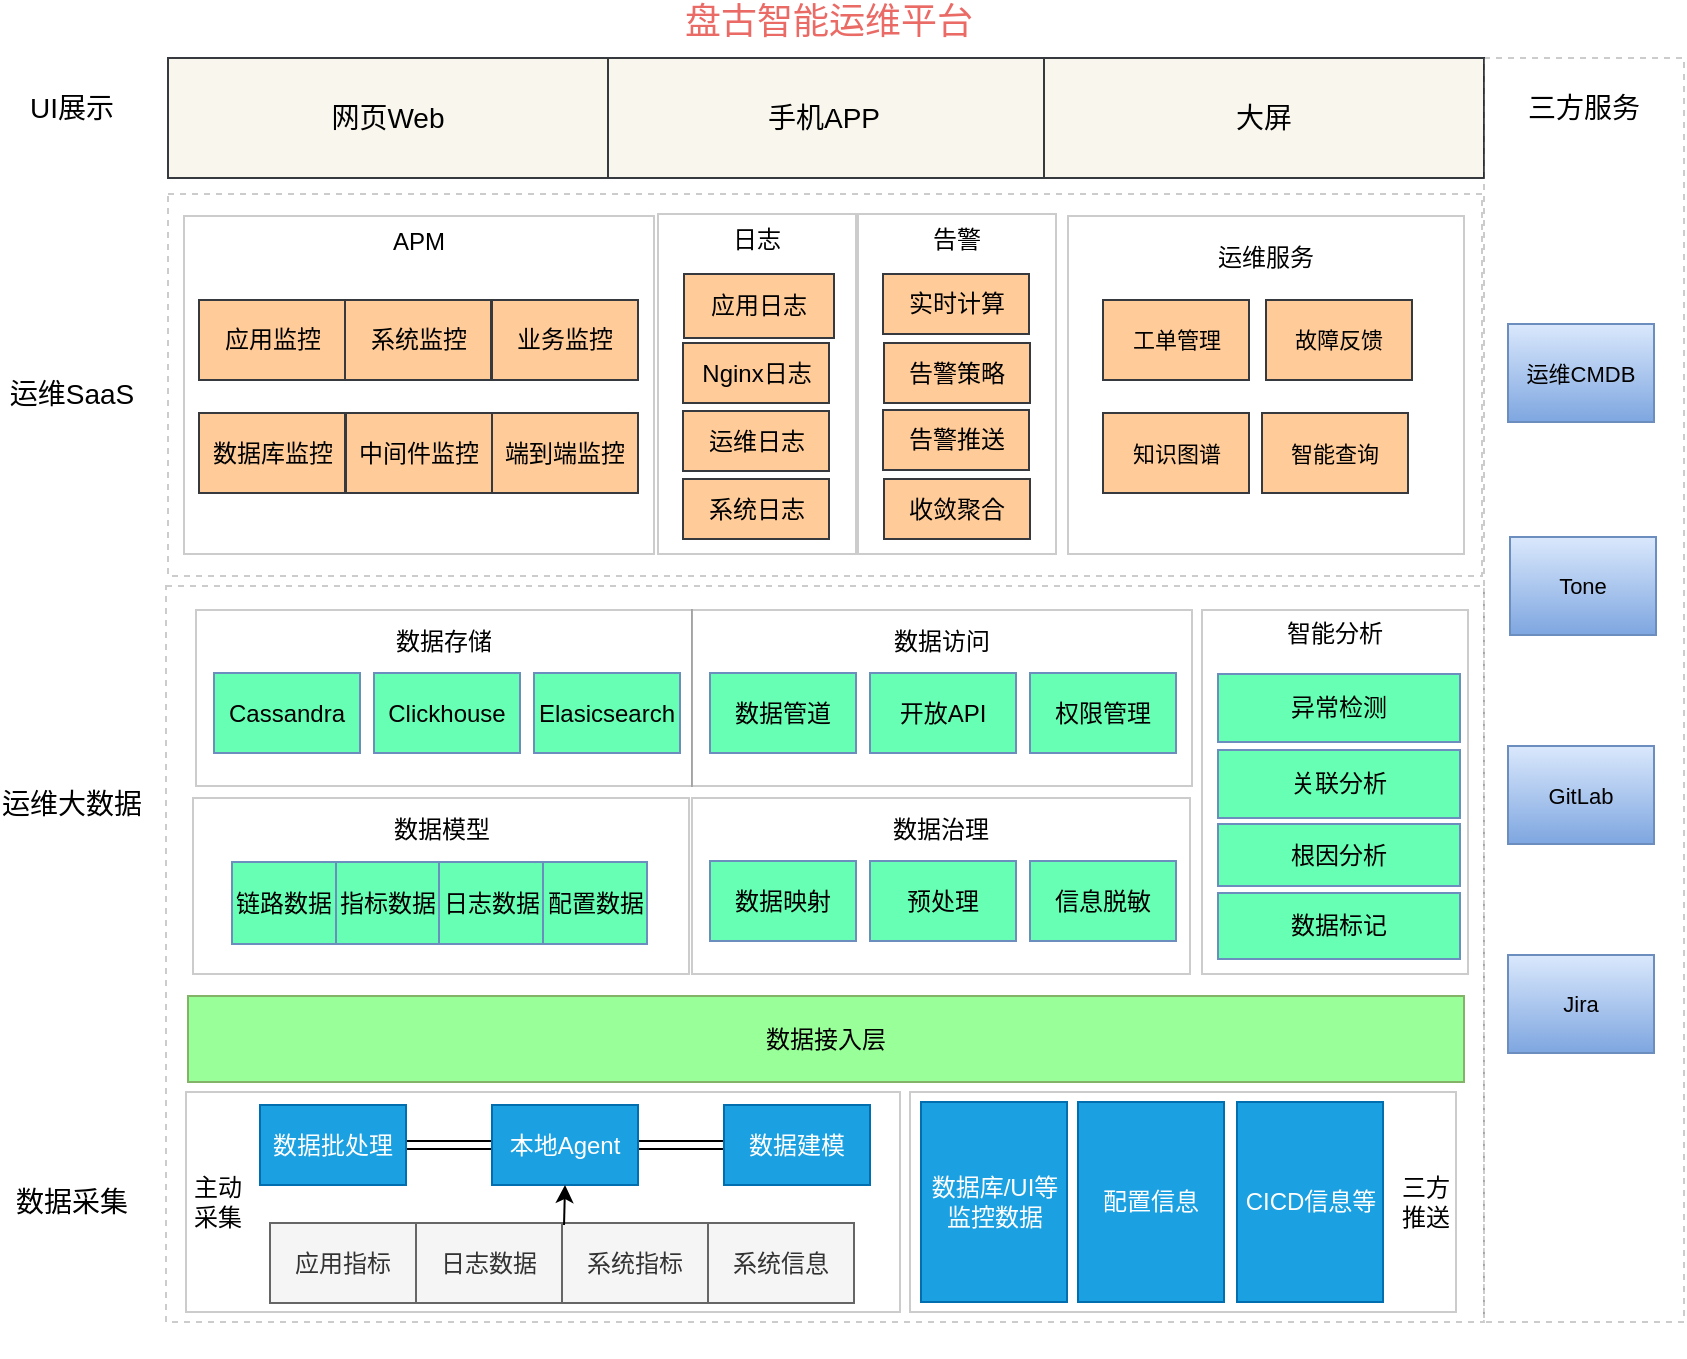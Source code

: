<mxfile version="12.1.9" type="github" pages="1">
  <diagram id="FnI3KrgoX1rfX9Rhpm_h" name="Page-1">
    <mxGraphModel dx="946" dy="1438" grid="0" gridSize="10" guides="1" tooltips="1" connect="1" arrows="1" fold="1" page="0" pageScale="1" pageWidth="827" pageHeight="1169" math="0" shadow="0">
      <root>
        <mxCell id="0"/>
        <mxCell id="1" parent="0"/>
        <mxCell id="FP3JLc0hVjPUmgmEZtdx-23" value="" style="rounded=0;whiteSpace=wrap;html=1;fontSize=10;dashed=1;gradientColor=none;fillColor=#ffffff;shadow=0;opacity=20;" parent="1" vertex="1">
          <mxGeometry x="104" y="-442" width="659" height="368" as="geometry"/>
        </mxCell>
        <mxCell id="FP3JLc0hVjPUmgmEZtdx-25" value="" style="rounded=0;whiteSpace=wrap;html=1;shadow=0;fillColor=#ffffff;gradientColor=none;fontSize=12;opacity=20;" parent="1" vertex="1">
          <mxGeometry x="114" y="-189" width="357" height="110" as="geometry"/>
        </mxCell>
        <mxCell id="FP3JLc0hVjPUmgmEZtdx-24" value="运维大数据" style="text;html=1;strokeColor=none;fillColor=none;align=center;verticalAlign=middle;whiteSpace=wrap;rounded=0;shadow=0;dashed=1;fontSize=14;opacity=20;" parent="1" vertex="1">
          <mxGeometry x="21" y="-343" width="72" height="20" as="geometry"/>
        </mxCell>
        <mxCell id="FP3JLc0hVjPUmgmEZtdx-32" style="edgeStyle=orthogonalEdgeStyle;shape=link;rounded=0;orthogonalLoop=1;jettySize=auto;html=1;entryX=0;entryY=0.5;entryDx=0;entryDy=0;startArrow=classic;startFill=1;endArrow=none;endFill=0;fontSize=12;" parent="1" source="FP3JLc0hVjPUmgmEZtdx-27" target="FP3JLc0hVjPUmgmEZtdx-30" edge="1">
          <mxGeometry relative="1" as="geometry"/>
        </mxCell>
        <mxCell id="FP3JLc0hVjPUmgmEZtdx-41" style="edgeStyle=orthogonalEdgeStyle;shape=link;rounded=0;orthogonalLoop=1;jettySize=auto;html=1;entryX=1;entryY=0.5;entryDx=0;entryDy=0;startArrow=classic;startFill=1;endArrow=none;endFill=0;fontSize=12;" parent="1" source="FP3JLc0hVjPUmgmEZtdx-27" target="FP3JLc0hVjPUmgmEZtdx-39" edge="1">
          <mxGeometry relative="1" as="geometry"/>
        </mxCell>
        <mxCell id="FP3JLc0hVjPUmgmEZtdx-27" value="本地Agent" style="rounded=0;whiteSpace=wrap;html=1;shadow=0;fillColor=#1ba1e2;fontSize=12;strokeColor=#006EAF;fontColor=#ffffff;" parent="1" vertex="1">
          <mxGeometry x="267" y="-182.5" width="73" height="40" as="geometry"/>
        </mxCell>
        <mxCell id="FP3JLc0hVjPUmgmEZtdx-28" value="应用指标" style="rounded=0;whiteSpace=wrap;html=1;shadow=0;fillColor=#f5f5f5;fontSize=12;strokeColor=#666666;fontColor=#333333;" parent="1" vertex="1">
          <mxGeometry x="156" y="-123.5" width="73" height="40" as="geometry"/>
        </mxCell>
        <mxCell id="FP3JLc0hVjPUmgmEZtdx-29" value="日志数据" style="rounded=0;whiteSpace=wrap;html=1;shadow=0;fillColor=#f5f5f5;fontSize=12;strokeColor=#666666;fontColor=#333333;" parent="1" vertex="1">
          <mxGeometry x="229" y="-123.5" width="73" height="40" as="geometry"/>
        </mxCell>
        <mxCell id="FP3JLc0hVjPUmgmEZtdx-30" value="数据建模" style="rounded=0;whiteSpace=wrap;html=1;shadow=0;fillColor=#1ba1e2;fontSize=12;strokeColor=#006EAF;fontColor=#ffffff;" parent="1" vertex="1">
          <mxGeometry x="383" y="-182.5" width="73" height="40" as="geometry"/>
        </mxCell>
        <mxCell id="FP3JLc0hVjPUmgmEZtdx-36" style="edgeStyle=orthogonalEdgeStyle;shape=link;rounded=0;orthogonalLoop=1;jettySize=auto;html=1;exitX=0.5;exitY=1;exitDx=0;exitDy=0;startArrow=classic;startFill=1;endArrow=none;endFill=0;fontSize=12;" parent="1" source="FP3JLc0hVjPUmgmEZtdx-23" target="FP3JLc0hVjPUmgmEZtdx-23" edge="1">
          <mxGeometry relative="1" as="geometry"/>
        </mxCell>
        <mxCell id="FP3JLc0hVjPUmgmEZtdx-39" value="数据批处理" style="rounded=0;whiteSpace=wrap;html=1;shadow=0;fillColor=#1ba1e2;fontSize=12;strokeColor=#006EAF;fontColor=#ffffff;" parent="1" vertex="1">
          <mxGeometry x="151" y="-182.5" width="73" height="40" as="geometry"/>
        </mxCell>
        <mxCell id="FP3JLc0hVjPUmgmEZtdx-42" value="系统指标" style="rounded=0;whiteSpace=wrap;html=1;shadow=0;fillColor=#f5f5f5;fontSize=12;strokeColor=#666666;fontColor=#333333;" parent="1" vertex="1">
          <mxGeometry x="302" y="-123.5" width="73" height="40" as="geometry"/>
        </mxCell>
        <mxCell id="FP3JLc0hVjPUmgmEZtdx-44" value="数据接入层" style="rounded=0;whiteSpace=wrap;html=1;shadow=0;fillColor=#99FF99;fontSize=12;strokeColor=#82b366;" parent="1" vertex="1">
          <mxGeometry x="115" y="-237" width="638" height="43" as="geometry"/>
        </mxCell>
        <mxCell id="FP3JLc0hVjPUmgmEZtdx-47" value="&lt;div&gt;&lt;br&gt;&lt;/div&gt;&lt;div&gt;&lt;br&gt;&lt;/div&gt;&lt;div&gt;数据模型&lt;/div&gt;&lt;div&gt;&lt;br&gt;&lt;/div&gt;&lt;div&gt;&lt;br&gt;&lt;/div&gt;&lt;div&gt;&lt;br&gt;&lt;/div&gt;&lt;div&gt;&lt;br&gt;&lt;/div&gt;&lt;div&gt;&lt;br&gt;&lt;/div&gt;&lt;div&gt;&lt;br&gt;&lt;/div&gt;" style="rounded=0;whiteSpace=wrap;html=1;shadow=0;fillColor=#ffffff;gradientColor=none;fontSize=12;opacity=20;align=center;" parent="1" vertex="1">
          <mxGeometry x="117.5" y="-336" width="248" height="88" as="geometry"/>
        </mxCell>
        <mxCell id="FP3JLc0hVjPUmgmEZtdx-49" value="链路数据" style="rounded=0;whiteSpace=wrap;html=1;shadow=0;fillColor=#66FFB3;fontSize=12;strokeColor=#6c8ebf;" parent="1" vertex="1">
          <mxGeometry x="137" y="-304" width="52" height="41" as="geometry"/>
        </mxCell>
        <mxCell id="FP3JLc0hVjPUmgmEZtdx-53" value="&lt;div&gt;&lt;br&gt;&lt;/div&gt;&lt;div&gt;&lt;br&gt;&lt;/div&gt;&lt;div&gt;数据治理&lt;/div&gt;&lt;div&gt;&lt;br&gt;&lt;/div&gt;&lt;div&gt;&lt;br&gt;&lt;/div&gt;&lt;div&gt;&lt;br&gt;&lt;/div&gt;&lt;div&gt;&lt;br&gt;&lt;/div&gt;&lt;div&gt;&lt;br&gt;&lt;/div&gt;&lt;div&gt;&lt;br&gt;&lt;/div&gt;" style="rounded=0;whiteSpace=wrap;html=1;shadow=0;fillColor=#ffffff;gradientColor=none;fontSize=12;opacity=20;align=center;" parent="1" vertex="1">
          <mxGeometry x="367" y="-336" width="249" height="88" as="geometry"/>
        </mxCell>
        <mxCell id="FP3JLc0hVjPUmgmEZtdx-54" value="数据映射" style="rounded=0;whiteSpace=wrap;html=1;shadow=0;fillColor=#66FFB3;fontSize=12;strokeColor=#6c8ebf;" parent="1" vertex="1">
          <mxGeometry x="376" y="-304.5" width="73" height="40" as="geometry"/>
        </mxCell>
        <mxCell id="FP3JLc0hVjPUmgmEZtdx-55" value="预处理" style="rounded=0;whiteSpace=wrap;html=1;shadow=0;fillColor=#66FFB3;fontSize=12;strokeColor=#6c8ebf;" parent="1" vertex="1">
          <mxGeometry x="456" y="-304.5" width="73" height="40" as="geometry"/>
        </mxCell>
        <mxCell id="FP3JLc0hVjPUmgmEZtdx-61" value="&lt;div&gt;&lt;br&gt;&lt;/div&gt;&lt;div&gt;&lt;br&gt;&lt;/div&gt;&lt;div&gt;数据存储&lt;/div&gt;&lt;div&gt;&lt;br&gt;&lt;/div&gt;&lt;div&gt;&lt;br&gt;&lt;/div&gt;&lt;div&gt;&lt;br&gt;&lt;/div&gt;&lt;div&gt;&lt;br&gt;&lt;/div&gt;&lt;div&gt;&lt;br&gt;&lt;/div&gt;&lt;div&gt;&lt;br&gt;&lt;/div&gt;" style="rounded=0;whiteSpace=wrap;html=1;shadow=0;fillColor=#ffffff;gradientColor=none;fontSize=12;opacity=20;align=center;" parent="1" vertex="1">
          <mxGeometry x="119" y="-430" width="248" height="88" as="geometry"/>
        </mxCell>
        <mxCell id="FP3JLc0hVjPUmgmEZtdx-62" value="Cassandra" style="rounded=0;whiteSpace=wrap;html=1;shadow=0;fillColor=#66FFB3;fontSize=12;strokeColor=#6c8ebf;" parent="1" vertex="1">
          <mxGeometry x="128" y="-398.5" width="73" height="40" as="geometry"/>
        </mxCell>
        <mxCell id="FP3JLc0hVjPUmgmEZtdx-63" value="Clickhouse" style="rounded=0;whiteSpace=wrap;html=1;shadow=0;fillColor=#66FFB3;fontSize=12;strokeColor=#6c8ebf;" parent="1" vertex="1">
          <mxGeometry x="208" y="-398.5" width="73" height="40" as="geometry"/>
        </mxCell>
        <mxCell id="FP3JLc0hVjPUmgmEZtdx-64" value="Elasicsearch" style="rounded=0;whiteSpace=wrap;html=1;shadow=0;fillColor=#66FFB3;fontSize=12;strokeColor=#6c8ebf;" parent="1" vertex="1">
          <mxGeometry x="288" y="-398.5" width="73" height="40" as="geometry"/>
        </mxCell>
        <mxCell id="FP3JLc0hVjPUmgmEZtdx-65" value="&lt;div&gt;&lt;br&gt;&lt;/div&gt;&lt;div&gt;&lt;br&gt;&lt;/div&gt;&lt;div&gt;数据访问&lt;/div&gt;&lt;div&gt;&lt;br&gt;&lt;/div&gt;&lt;div&gt;&lt;br&gt;&lt;/div&gt;&lt;div&gt;&lt;br&gt;&lt;/div&gt;&lt;div&gt;&lt;br&gt;&lt;/div&gt;&lt;div&gt;&lt;br&gt;&lt;/div&gt;&lt;div&gt;&lt;br&gt;&lt;/div&gt;" style="rounded=0;whiteSpace=wrap;html=1;shadow=0;fillColor=#ffffff;gradientColor=none;fontSize=12;opacity=20;align=center;" parent="1" vertex="1">
          <mxGeometry x="367" y="-430" width="250" height="88" as="geometry"/>
        </mxCell>
        <mxCell id="FP3JLc0hVjPUmgmEZtdx-66" value="数据管道" style="rounded=0;whiteSpace=wrap;html=1;shadow=0;fillColor=#66FFB3;fontSize=12;strokeColor=#6c8ebf;" parent="1" vertex="1">
          <mxGeometry x="376" y="-398.5" width="73" height="40" as="geometry"/>
        </mxCell>
        <mxCell id="FP3JLc0hVjPUmgmEZtdx-67" value="开放API" style="rounded=0;whiteSpace=wrap;html=1;shadow=0;fillColor=#66FFB3;fontSize=12;strokeColor=#6c8ebf;" parent="1" vertex="1">
          <mxGeometry x="456" y="-398.5" width="73" height="40" as="geometry"/>
        </mxCell>
        <mxCell id="FP3JLc0hVjPUmgmEZtdx-68" value="信息脱敏" style="rounded=0;whiteSpace=wrap;html=1;shadow=0;fillColor=#66FFB3;fontSize=12;strokeColor=#6c8ebf;" parent="1" vertex="1">
          <mxGeometry x="536" y="-304.5" width="73" height="40" as="geometry"/>
        </mxCell>
        <mxCell id="FP3JLc0hVjPUmgmEZtdx-69" value="权限管理" style="rounded=0;whiteSpace=wrap;html=1;shadow=0;fillColor=#66FFB3;fontSize=12;strokeColor=#6c8ebf;" parent="1" vertex="1">
          <mxGeometry x="536" y="-398.5" width="73" height="40" as="geometry"/>
        </mxCell>
        <mxCell id="FP3JLc0hVjPUmgmEZtdx-70" value="&lt;div&gt;&lt;br&gt;&lt;/div&gt;&lt;div&gt;&lt;br&gt;&lt;/div&gt;&lt;div&gt;智能分析&lt;/div&gt;&lt;div&gt;&lt;br&gt;&lt;/div&gt;&lt;div&gt;&lt;br&gt;&lt;/div&gt;&lt;div&gt;&lt;br&gt;&lt;/div&gt;&lt;div&gt;&lt;br&gt;&lt;/div&gt;&lt;div&gt;&lt;br&gt;&lt;/div&gt;&lt;div&gt;&lt;br&gt;&lt;/div&gt;&lt;div&gt;&lt;br&gt;&lt;/div&gt;&lt;div&gt;&lt;br&gt;&lt;/div&gt;&lt;div&gt;&lt;br&gt;&lt;/div&gt;&lt;div&gt;&lt;br&gt;&lt;/div&gt;&lt;div&gt;&lt;br&gt;&lt;/div&gt;&lt;div&gt;&lt;br&gt;&lt;/div&gt;&lt;div&gt;&lt;br&gt;&lt;/div&gt;" style="rounded=0;whiteSpace=wrap;html=1;shadow=0;fillColor=#ffffff;gradientColor=none;fontSize=12;opacity=20;align=center;" parent="1" vertex="1">
          <mxGeometry x="622" y="-430" width="133" height="182" as="geometry"/>
        </mxCell>
        <mxCell id="FP3JLc0hVjPUmgmEZtdx-71" value="异常检测" style="rounded=0;whiteSpace=wrap;html=1;shadow=0;fillColor=#66FFB3;fontSize=12;strokeColor=#6c8ebf;" parent="1" vertex="1">
          <mxGeometry x="630" y="-398" width="121" height="34" as="geometry"/>
        </mxCell>
        <mxCell id="FP3JLc0hVjPUmgmEZtdx-72" value="关联分析" style="rounded=0;whiteSpace=wrap;html=1;shadow=0;fillColor=#66FFB3;fontSize=12;strokeColor=#6c8ebf;" parent="1" vertex="1">
          <mxGeometry x="630" y="-360" width="121" height="34" as="geometry"/>
        </mxCell>
        <mxCell id="FP3JLc0hVjPUmgmEZtdx-73" value="根因分析" style="rounded=0;whiteSpace=wrap;html=1;shadow=0;fillColor=#66FFB3;fontSize=12;strokeColor=#6c8ebf;" parent="1" vertex="1">
          <mxGeometry x="630" y="-323" width="121" height="31" as="geometry"/>
        </mxCell>
        <mxCell id="FP3JLc0hVjPUmgmEZtdx-74" value="数据标记" style="rounded=0;whiteSpace=wrap;html=1;shadow=0;fillColor=#66FFB3;fontSize=12;strokeColor=#6c8ebf;" parent="1" vertex="1">
          <mxGeometry x="630" y="-288.5" width="121" height="33" as="geometry"/>
        </mxCell>
        <mxCell id="FP3JLc0hVjPUmgmEZtdx-75" value="" style="rounded=0;whiteSpace=wrap;html=1;shadow=0;fillColor=#ffffff;gradientColor=none;fontSize=12;opacity=20;" parent="1" vertex="1">
          <mxGeometry x="476" y="-189" width="273" height="110" as="geometry"/>
        </mxCell>
        <mxCell id="FP3JLc0hVjPUmgmEZtdx-76" value="数据库/UI等监控数据" style="rounded=0;whiteSpace=wrap;html=1;shadow=0;fillColor=#1ba1e2;fontSize=12;strokeColor=#006EAF;fontColor=#ffffff;" parent="1" vertex="1">
          <mxGeometry x="481.5" y="-184" width="73" height="100" as="geometry"/>
        </mxCell>
        <mxCell id="FP3JLc0hVjPUmgmEZtdx-77" value="三方推送" style="text;html=1;strokeColor=none;fillColor=none;align=center;verticalAlign=middle;whiteSpace=wrap;rounded=0;shadow=0;fontSize=12;opacity=20;" parent="1" vertex="1">
          <mxGeometry x="719" y="-144" width="30" height="20" as="geometry"/>
        </mxCell>
        <mxCell id="FP3JLc0hVjPUmgmEZtdx-78" value="配置信息" style="rounded=0;whiteSpace=wrap;html=1;shadow=0;fillColor=#1ba1e2;fontSize=12;strokeColor=#006EAF;fontColor=#ffffff;" parent="1" vertex="1">
          <mxGeometry x="560" y="-184" width="73" height="100" as="geometry"/>
        </mxCell>
        <mxCell id="FP3JLc0hVjPUmgmEZtdx-79" value="CICD信息等" style="rounded=0;whiteSpace=wrap;html=1;shadow=0;fillColor=#1ba1e2;fontSize=12;strokeColor=#006EAF;fontColor=#ffffff;" parent="1" vertex="1">
          <mxGeometry x="639.5" y="-184" width="73" height="100" as="geometry"/>
        </mxCell>
        <mxCell id="FP3JLc0hVjPUmgmEZtdx-80" value="运维SaaS" style="text;html=1;strokeColor=none;fillColor=none;align=center;verticalAlign=middle;whiteSpace=wrap;rounded=0;shadow=0;dashed=1;fontSize=14;opacity=20;" parent="1" vertex="1">
          <mxGeometry x="21" y="-548.5" width="72" height="20" as="geometry"/>
        </mxCell>
        <mxCell id="FP3JLc0hVjPUmgmEZtdx-81" value="" style="rounded=0;whiteSpace=wrap;html=1;fontSize=10;dashed=1;gradientColor=none;fillColor=#ffffff;shadow=0;opacity=20;" parent="1" vertex="1">
          <mxGeometry x="105" y="-638" width="657" height="191" as="geometry"/>
        </mxCell>
        <mxCell id="FP3JLc0hVjPUmgmEZtdx-83" value="&lt;div&gt;&lt;br&gt;&lt;/div&gt;&lt;div&gt;&lt;br&gt;&lt;/div&gt;&lt;div&gt;&lt;br&gt;&lt;/div&gt;&lt;div&gt;&lt;br&gt;&lt;/div&gt;&lt;div&gt;&lt;br&gt;&lt;/div&gt;&lt;div&gt;&lt;br&gt;&lt;/div&gt;&lt;div&gt;APM&lt;/div&gt;&lt;div&gt;&lt;br&gt;&lt;/div&gt;&lt;div&gt;&lt;br&gt;&lt;/div&gt;&lt;div&gt;&lt;br&gt;&lt;/div&gt;&lt;div&gt;&lt;br&gt;&lt;/div&gt;&lt;div&gt;&lt;br&gt;&lt;/div&gt;&lt;div&gt;&lt;br&gt;&lt;/div&gt;&lt;div&gt;&lt;br&gt;&lt;/div&gt;&lt;div&gt;&lt;br&gt;&lt;/div&gt;&lt;div&gt;&lt;br&gt;&lt;/div&gt;&lt;div&gt;&lt;br&gt;&lt;/div&gt;&lt;div&gt;&lt;br&gt;&lt;/div&gt;&lt;div&gt;&lt;br&gt;&lt;/div&gt;&lt;div&gt;&lt;br&gt;&lt;/div&gt;&lt;div&gt;&lt;br&gt;&lt;/div&gt;&lt;div&gt;&lt;br&gt;&lt;/div&gt;&lt;div&gt;&lt;br&gt;&lt;/div&gt;" style="rounded=0;whiteSpace=wrap;html=1;shadow=0;fillColor=#ffffff;gradientColor=none;fontSize=12;opacity=20;align=center;" parent="1" vertex="1">
          <mxGeometry x="113" y="-627" width="235" height="169" as="geometry"/>
        </mxCell>
        <mxCell id="FP3JLc0hVjPUmgmEZtdx-84" value="应用监控" style="rounded=0;whiteSpace=wrap;html=1;shadow=0;fillColor=#ffcc99;fontSize=12;strokeColor=#36393d;" parent="1" vertex="1">
          <mxGeometry x="120.5" y="-585" width="73" height="40" as="geometry"/>
        </mxCell>
        <mxCell id="FP3JLc0hVjPUmgmEZtdx-87" value="系统监控" style="rounded=0;whiteSpace=wrap;html=1;shadow=0;fillColor=#ffcc99;fontSize=12;strokeColor=#36393d;" parent="1" vertex="1">
          <mxGeometry x="193.5" y="-585" width="73" height="40" as="geometry"/>
        </mxCell>
        <mxCell id="FP3JLc0hVjPUmgmEZtdx-88" value="业务监控" style="rounded=0;whiteSpace=wrap;html=1;shadow=0;fillColor=#ffcc99;fontSize=12;strokeColor=#36393d;" parent="1" vertex="1">
          <mxGeometry x="267" y="-585" width="73" height="40" as="geometry"/>
        </mxCell>
        <mxCell id="FP3JLc0hVjPUmgmEZtdx-89" value="数据库监控&lt;span style=&quot;color: rgb(0 , 0 , 0) ; font-family: &amp;#34;helvetica&amp;#34; , &amp;#34;arial&amp;#34; , sans-serif ; font-size: 0px ; white-space: nowrap&quot;&gt;%3CmxGraphModel%3E%3Croot%3E%3CmxCell%20id%3D%220%22%2F%3E%3CmxCell%20id%3D%221%22%20parent%3D%220%22%2F%3E%3CmxCell%20id%3D%222%22%20value%3D%22%E5%BA%94%E7%94%A8%E7%9B%91%E6%8E%A7%22%20style%3D%22rounded%3D0%3BwhiteSpace%3Dwrap%3Bhtml%3D1%3Bshadow%3D0%3BfillColor%3D%23f0a30a%3BfontSize%3D12%3BstrokeColor%3D%23BD7000%3BfontColor%3D%23ffffff%3B%22%20vertex%3D%221%22%20parent%3D%221%22%3E%3CmxGeometry%20x%3D%22126%22%20y%3D%22-649.5%22%20width%3D%2273%22%20height%3D%2240%22%20as%3D%22geometry%22%2F%3E%3C%2FmxCell%3E%3C%2Froot%3E%3C%2FmxGraphModel%3E&lt;/span&gt;" style="rounded=0;whiteSpace=wrap;html=1;shadow=0;fillColor=#ffcc99;fontSize=12;strokeColor=#36393d;" parent="1" vertex="1">
          <mxGeometry x="120.5" y="-528.5" width="73" height="40" as="geometry"/>
        </mxCell>
        <mxCell id="FP3JLc0hVjPUmgmEZtdx-90" value="中间件监控" style="rounded=0;whiteSpace=wrap;html=1;shadow=0;fillColor=#ffcc99;fontSize=12;strokeColor=#36393d;" parent="1" vertex="1">
          <mxGeometry x="194" y="-528.5" width="73" height="40" as="geometry"/>
        </mxCell>
        <mxCell id="FP3JLc0hVjPUmgmEZtdx-91" value="端到端监控" style="rounded=0;whiteSpace=wrap;html=1;shadow=0;fillColor=#ffcc99;fontSize=12;strokeColor=#36393d;" parent="1" vertex="1">
          <mxGeometry x="267" y="-528.5" width="73" height="40" as="geometry"/>
        </mxCell>
        <mxCell id="FP3JLc0hVjPUmgmEZtdx-92" value="日志&lt;br&gt;&lt;br&gt;&lt;br&gt;&lt;br&gt;&lt;br&gt;&lt;br&gt;&lt;br&gt;&lt;br&gt;&lt;br&gt;&lt;br&gt;&lt;br&gt;" style="rounded=0;whiteSpace=wrap;html=1;shadow=0;fillColor=#ffffff;gradientColor=none;fontSize=12;opacity=20;align=center;" parent="1" vertex="1">
          <mxGeometry x="350" y="-628" width="99" height="170" as="geometry"/>
        </mxCell>
        <mxCell id="FP3JLc0hVjPUmgmEZtdx-93" value="应用日志" style="rounded=0;whiteSpace=wrap;html=1;shadow=0;fillColor=#ffcc99;fontSize=12;strokeColor=#36393d;" parent="1" vertex="1">
          <mxGeometry x="363" y="-598" width="75" height="32" as="geometry"/>
        </mxCell>
        <mxCell id="FP3JLc0hVjPUmgmEZtdx-94" value="Nginx日志" style="rounded=0;whiteSpace=wrap;html=1;shadow=0;fillColor=#ffcc99;fontSize=12;strokeColor=#36393d;" parent="1" vertex="1">
          <mxGeometry x="362.5" y="-563.5" width="73" height="30" as="geometry"/>
        </mxCell>
        <mxCell id="FP3JLc0hVjPUmgmEZtdx-95" value="运维日志" style="rounded=0;whiteSpace=wrap;html=1;shadow=0;fontSize=12;fillColor=#ffcc99;strokeColor=#36393d;" parent="1" vertex="1">
          <mxGeometry x="362.5" y="-529.5" width="73" height="30" as="geometry"/>
        </mxCell>
        <mxCell id="FP3JLc0hVjPUmgmEZtdx-96" value="系统日志" style="rounded=0;whiteSpace=wrap;html=1;shadow=0;fillColor=#ffcc99;fontSize=12;strokeColor=#36393d;" parent="1" vertex="1">
          <mxGeometry x="362.5" y="-495.5" width="73" height="30" as="geometry"/>
        </mxCell>
        <mxCell id="FP3JLc0hVjPUmgmEZtdx-99" value="告警&lt;br&gt;&lt;br&gt;&lt;br&gt;&lt;br&gt;&lt;br&gt;&lt;br&gt;&lt;br&gt;&lt;br&gt;&lt;br&gt;&lt;br&gt;&lt;br&gt;" style="rounded=0;whiteSpace=wrap;html=1;shadow=0;fillColor=#ffffff;gradientColor=none;fontSize=12;opacity=20;align=center;" parent="1" vertex="1">
          <mxGeometry x="450" y="-628" width="99" height="170" as="geometry"/>
        </mxCell>
        <mxCell id="FP3JLc0hVjPUmgmEZtdx-101" value="实时计算" style="rounded=0;whiteSpace=wrap;html=1;shadow=0;fillColor=#ffcc99;fontSize=12;strokeColor=#36393d;" parent="1" vertex="1">
          <mxGeometry x="462.5" y="-598" width="73" height="30" as="geometry"/>
        </mxCell>
        <mxCell id="FP3JLc0hVjPUmgmEZtdx-102" value="告警策略" style="rounded=0;whiteSpace=wrap;html=1;shadow=0;fillColor=#ffcc99;fontSize=12;strokeColor=#36393d;" parent="1" vertex="1">
          <mxGeometry x="463" y="-563.5" width="73" height="30" as="geometry"/>
        </mxCell>
        <mxCell id="FP3JLc0hVjPUmgmEZtdx-103" value="告警推送" style="rounded=0;whiteSpace=wrap;html=1;shadow=0;fillColor=#ffcc99;fontSize=12;strokeColor=#36393d;" parent="1" vertex="1">
          <mxGeometry x="462.5" y="-530" width="73" height="30" as="geometry"/>
        </mxCell>
        <mxCell id="FP3JLc0hVjPUmgmEZtdx-104" value="收敛聚合" style="rounded=0;whiteSpace=wrap;html=1;shadow=0;fillColor=#ffcc99;fontSize=12;strokeColor=#36393d;" parent="1" vertex="1">
          <mxGeometry x="463" y="-495.5" width="73" height="30" as="geometry"/>
        </mxCell>
        <mxCell id="FP3JLc0hVjPUmgmEZtdx-105" value="运维服务&lt;br&gt;&lt;br&gt;&lt;br&gt;&lt;br&gt;&lt;br&gt;&lt;br&gt;&lt;br&gt;&lt;br&gt;&lt;br&gt;&lt;br&gt;" style="rounded=0;whiteSpace=wrap;html=1;shadow=0;fillColor=#ffffff;gradientColor=none;fontSize=12;opacity=20;align=center;" parent="1" vertex="1">
          <mxGeometry x="555" y="-627" width="198" height="169" as="geometry"/>
        </mxCell>
        <mxCell id="FP3JLc0hVjPUmgmEZtdx-106" value="UI展示" style="text;html=1;strokeColor=none;fillColor=none;align=center;verticalAlign=middle;whiteSpace=wrap;rounded=0;shadow=0;dashed=1;fontSize=14;opacity=20;" parent="1" vertex="1">
          <mxGeometry x="21" y="-691" width="72" height="20" as="geometry"/>
        </mxCell>
        <mxCell id="FP3JLc0hVjPUmgmEZtdx-109" value="大屏" style="rounded=0;whiteSpace=wrap;html=1;shadow=0;fillColor=#f9f7ed;fontSize=14;strokeColor=#36393d;" parent="1" vertex="1">
          <mxGeometry x="543" y="-706" width="220" height="60" as="geometry"/>
        </mxCell>
        <mxCell id="FP3JLc0hVjPUmgmEZtdx-112" value="手机APP" style="rounded=0;whiteSpace=wrap;html=1;shadow=0;fillColor=#f9f7ed;fontSize=14;strokeColor=#36393d;" parent="1" vertex="1">
          <mxGeometry x="323" y="-706" width="220" height="60" as="geometry"/>
        </mxCell>
        <mxCell id="FP3JLc0hVjPUmgmEZtdx-113" value="网页Web" style="rounded=0;whiteSpace=wrap;html=1;shadow=0;fillColor=#f9f7ed;fontSize=14;strokeColor=#36393d;" parent="1" vertex="1">
          <mxGeometry x="105" y="-706" width="220" height="60" as="geometry"/>
        </mxCell>
        <mxCell id="FP3JLc0hVjPUmgmEZtdx-118" value="智能查询" style="rounded=0;whiteSpace=wrap;html=1;shadow=0;fillColor=#ffcc99;fontSize=11;strokeColor=#36393d;" parent="1" vertex="1">
          <mxGeometry x="652" y="-528.5" width="73" height="40" as="geometry"/>
        </mxCell>
        <mxCell id="FP3JLc0hVjPUmgmEZtdx-119" value="知识图谱" style="rounded=0;whiteSpace=wrap;html=1;shadow=0;fillColor=#ffcc99;fontSize=11;strokeColor=#36393d;" parent="1" vertex="1">
          <mxGeometry x="572.5" y="-528.5" width="73" height="40" as="geometry"/>
        </mxCell>
        <mxCell id="FP3JLc0hVjPUmgmEZtdx-121" value="工单管理" style="rounded=0;whiteSpace=wrap;html=1;shadow=0;fillColor=#ffcc99;fontSize=11;strokeColor=#36393d;" parent="1" vertex="1">
          <mxGeometry x="572.5" y="-585" width="73" height="40" as="geometry"/>
        </mxCell>
        <mxCell id="um3B2b6yP7-CS58X5cLj-1" value="故障反馈" style="rounded=0;whiteSpace=wrap;html=1;shadow=0;fillColor=#ffcc99;fontSize=11;strokeColor=#36393d;" vertex="1" parent="1">
          <mxGeometry x="654" y="-585" width="73" height="40" as="geometry"/>
        </mxCell>
        <mxCell id="um3B2b6yP7-CS58X5cLj-2" value="指标数据" style="rounded=0;whiteSpace=wrap;html=1;shadow=0;fillColor=#66FFB3;fontSize=12;strokeColor=#6c8ebf;" vertex="1" parent="1">
          <mxGeometry x="189" y="-304" width="52" height="41" as="geometry"/>
        </mxCell>
        <mxCell id="um3B2b6yP7-CS58X5cLj-3" value="日志数据" style="rounded=0;whiteSpace=wrap;html=1;shadow=0;fillColor=#66FFB3;fontSize=12;strokeColor=#6c8ebf;" vertex="1" parent="1">
          <mxGeometry x="240.5" y="-304" width="52" height="41" as="geometry"/>
        </mxCell>
        <mxCell id="um3B2b6yP7-CS58X5cLj-4" value="配置数据" style="rounded=0;whiteSpace=wrap;html=1;shadow=0;fillColor=#66FFB3;fontSize=12;strokeColor=#6c8ebf;" vertex="1" parent="1">
          <mxGeometry x="292.5" y="-304" width="52" height="41" as="geometry"/>
        </mxCell>
        <mxCell id="um3B2b6yP7-CS58X5cLj-5" value="系统信息" style="rounded=0;whiteSpace=wrap;html=1;shadow=0;fillColor=#f5f5f5;fontSize=12;strokeColor=#666666;fontColor=#333333;" vertex="1" parent="1">
          <mxGeometry x="375" y="-123.5" width="73" height="40" as="geometry"/>
        </mxCell>
        <mxCell id="um3B2b6yP7-CS58X5cLj-6" value="" style="endArrow=classic;html=1;exitX=0.014;exitY=0.025;exitDx=0;exitDy=0;entryX=0.5;entryY=1;entryDx=0;entryDy=0;exitPerimeter=0;" edge="1" parent="1" source="FP3JLc0hVjPUmgmEZtdx-42" target="FP3JLc0hVjPUmgmEZtdx-27">
          <mxGeometry width="50" height="50" relative="1" as="geometry">
            <mxPoint x="280" y="-100" as="sourcePoint"/>
            <mxPoint x="330" y="-150" as="targetPoint"/>
          </mxGeometry>
        </mxCell>
        <mxCell id="um3B2b6yP7-CS58X5cLj-8" value="数据采集" style="text;html=1;strokeColor=none;fillColor=none;align=center;verticalAlign=middle;whiteSpace=wrap;rounded=0;shadow=0;dashed=1;fontSize=14;opacity=20;" vertex="1" parent="1">
          <mxGeometry x="21" y="-144" width="72" height="20" as="geometry"/>
        </mxCell>
        <mxCell id="um3B2b6yP7-CS58X5cLj-10" value="主动采集" style="text;html=1;strokeColor=none;fillColor=none;align=center;verticalAlign=middle;whiteSpace=wrap;rounded=0;shadow=0;fontSize=12;opacity=20;" vertex="1" parent="1">
          <mxGeometry x="115" y="-144" width="30" height="20" as="geometry"/>
        </mxCell>
        <mxCell id="um3B2b6yP7-CS58X5cLj-12" value="" style="rounded=0;whiteSpace=wrap;html=1;fontSize=10;dashed=1;gradientColor=none;fillColor=#ffffff;shadow=0;opacity=20;" vertex="1" parent="1">
          <mxGeometry x="763" y="-706" width="100" height="632" as="geometry"/>
        </mxCell>
        <mxCell id="um3B2b6yP7-CS58X5cLj-15" value="三方服务" style="text;html=1;strokeColor=none;fillColor=none;align=center;verticalAlign=middle;whiteSpace=wrap;rounded=0;shadow=0;dashed=1;fontSize=14;opacity=20;" vertex="1" parent="1">
          <mxGeometry x="777" y="-691" width="72" height="20" as="geometry"/>
        </mxCell>
        <mxCell id="um3B2b6yP7-CS58X5cLj-16" value="运维CMDB" style="rounded=0;whiteSpace=wrap;html=1;shadow=0;fillColor=#dae8fc;fontSize=11;strokeColor=#6c8ebf;gradientColor=#7ea6e0;" vertex="1" parent="1">
          <mxGeometry x="775" y="-573" width="73" height="49" as="geometry"/>
        </mxCell>
        <mxCell id="um3B2b6yP7-CS58X5cLj-18" value="Tone" style="rounded=0;whiteSpace=wrap;html=1;shadow=0;fillColor=#dae8fc;fontSize=11;strokeColor=#6c8ebf;gradientColor=#7ea6e0;" vertex="1" parent="1">
          <mxGeometry x="776" y="-466.5" width="73" height="49" as="geometry"/>
        </mxCell>
        <mxCell id="um3B2b6yP7-CS58X5cLj-19" value="GitLab" style="rounded=0;whiteSpace=wrap;html=1;shadow=0;fillColor=#dae8fc;fontSize=11;strokeColor=#6c8ebf;gradientColor=#7ea6e0;" vertex="1" parent="1">
          <mxGeometry x="775" y="-362" width="73" height="49" as="geometry"/>
        </mxCell>
        <mxCell id="um3B2b6yP7-CS58X5cLj-20" value="Jira" style="rounded=0;whiteSpace=wrap;html=1;shadow=0;fillColor=#dae8fc;fontSize=11;strokeColor=#6c8ebf;gradientColor=#7ea6e0;" vertex="1" parent="1">
          <mxGeometry x="775" y="-257.5" width="73" height="49" as="geometry"/>
        </mxCell>
        <mxCell id="um3B2b6yP7-CS58X5cLj-22" value="盘古智能运维平台" style="text;html=1;strokeColor=none;fillColor=none;align=center;verticalAlign=middle;whiteSpace=wrap;rounded=0;fontSize=18;fontColor=#EA6B66;" vertex="1" parent="1">
          <mxGeometry x="356" y="-734" width="159" height="20" as="geometry"/>
        </mxCell>
      </root>
    </mxGraphModel>
  </diagram>
</mxfile>
